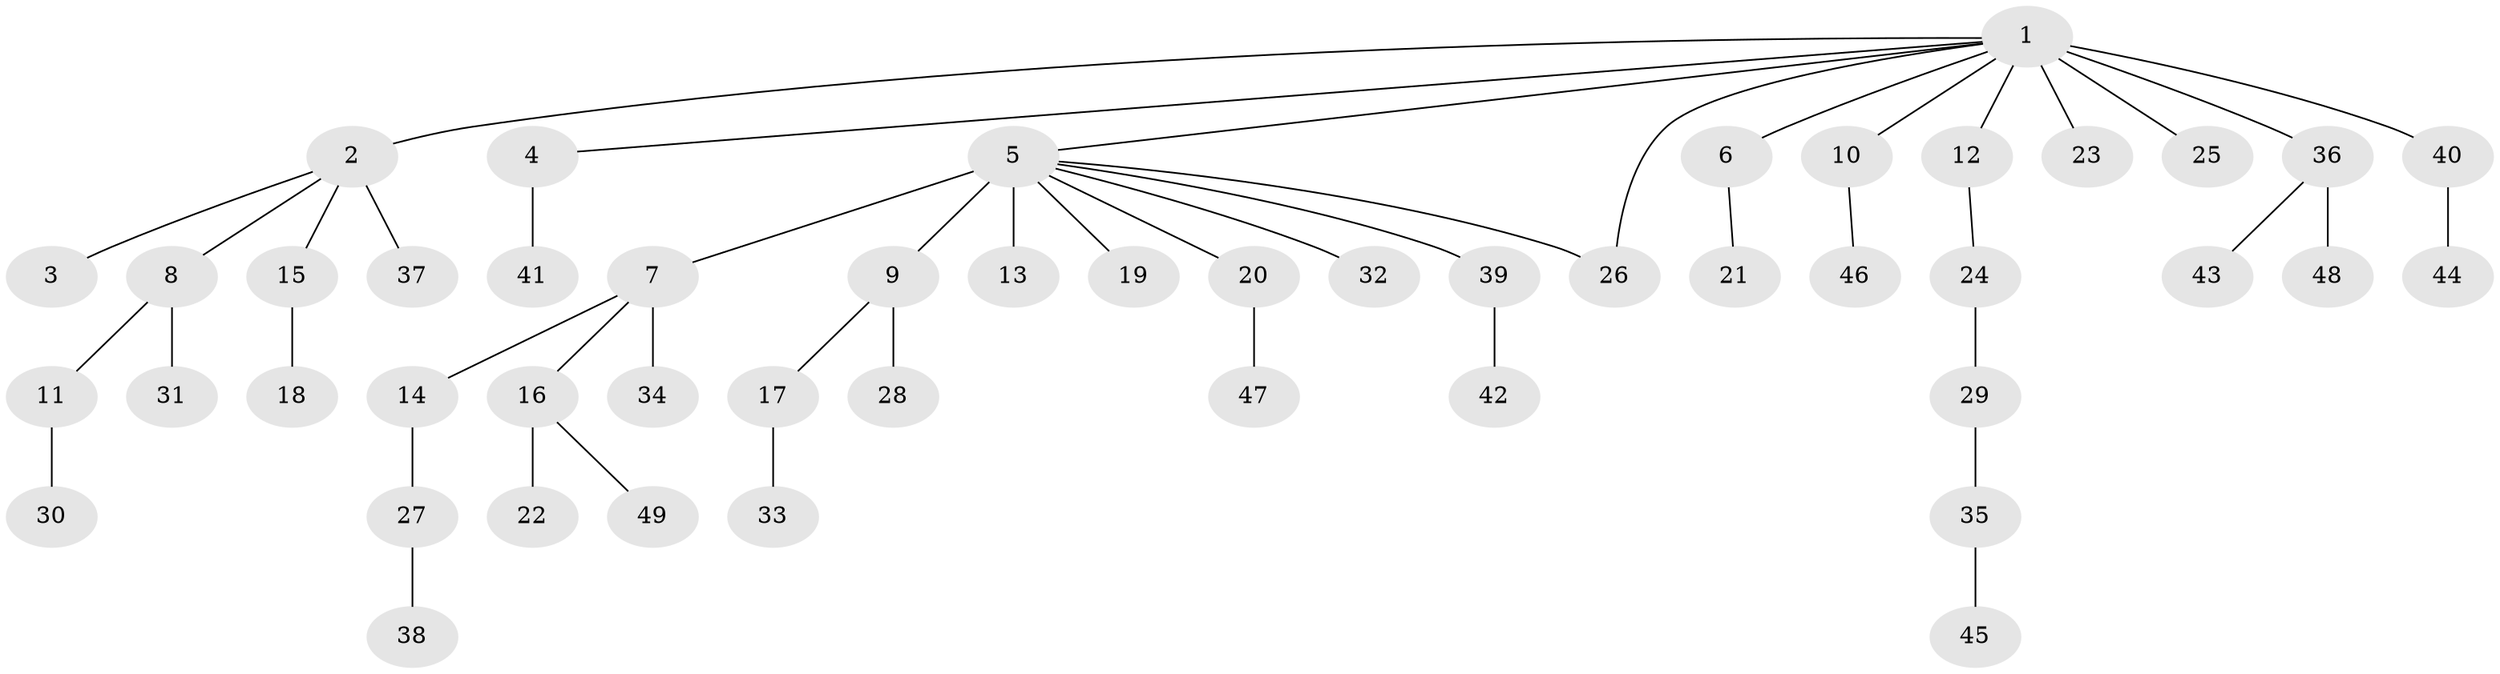 // original degree distribution, {15: 0.01020408163265306, 7: 0.01020408163265306, 2: 0.1326530612244898, 5: 0.02040816326530612, 14: 0.01020408163265306, 4: 0.05102040816326531, 8: 0.01020408163265306, 3: 0.11224489795918367, 1: 0.6428571428571429}
// Generated by graph-tools (version 1.1) at 2025/35/03/09/25 02:35:17]
// undirected, 49 vertices, 49 edges
graph export_dot {
graph [start="1"]
  node [color=gray90,style=filled];
  1;
  2;
  3;
  4;
  5;
  6;
  7;
  8;
  9;
  10;
  11;
  12;
  13;
  14;
  15;
  16;
  17;
  18;
  19;
  20;
  21;
  22;
  23;
  24;
  25;
  26;
  27;
  28;
  29;
  30;
  31;
  32;
  33;
  34;
  35;
  36;
  37;
  38;
  39;
  40;
  41;
  42;
  43;
  44;
  45;
  46;
  47;
  48;
  49;
  1 -- 2 [weight=1.0];
  1 -- 4 [weight=1.0];
  1 -- 5 [weight=1.0];
  1 -- 6 [weight=1.0];
  1 -- 10 [weight=1.0];
  1 -- 12 [weight=1.0];
  1 -- 23 [weight=1.0];
  1 -- 25 [weight=4.0];
  1 -- 26 [weight=1.0];
  1 -- 36 [weight=1.0];
  1 -- 40 [weight=1.0];
  2 -- 3 [weight=1.0];
  2 -- 8 [weight=1.0];
  2 -- 15 [weight=1.0];
  2 -- 37 [weight=2.0];
  4 -- 41 [weight=3.0];
  5 -- 7 [weight=1.0];
  5 -- 9 [weight=1.0];
  5 -- 13 [weight=5.0];
  5 -- 19 [weight=1.0];
  5 -- 20 [weight=1.0];
  5 -- 26 [weight=1.0];
  5 -- 32 [weight=1.0];
  5 -- 39 [weight=1.0];
  6 -- 21 [weight=2.0];
  7 -- 14 [weight=1.0];
  7 -- 16 [weight=1.0];
  7 -- 34 [weight=1.0];
  8 -- 11 [weight=1.0];
  8 -- 31 [weight=1.0];
  9 -- 17 [weight=1.0];
  9 -- 28 [weight=5.0];
  10 -- 46 [weight=1.0];
  11 -- 30 [weight=1.0];
  12 -- 24 [weight=1.0];
  14 -- 27 [weight=1.0];
  15 -- 18 [weight=2.0];
  16 -- 22 [weight=1.0];
  16 -- 49 [weight=1.0];
  17 -- 33 [weight=2.0];
  20 -- 47 [weight=1.0];
  24 -- 29 [weight=2.0];
  27 -- 38 [weight=1.0];
  29 -- 35 [weight=1.0];
  35 -- 45 [weight=1.0];
  36 -- 43 [weight=1.0];
  36 -- 48 [weight=1.0];
  39 -- 42 [weight=1.0];
  40 -- 44 [weight=1.0];
}
